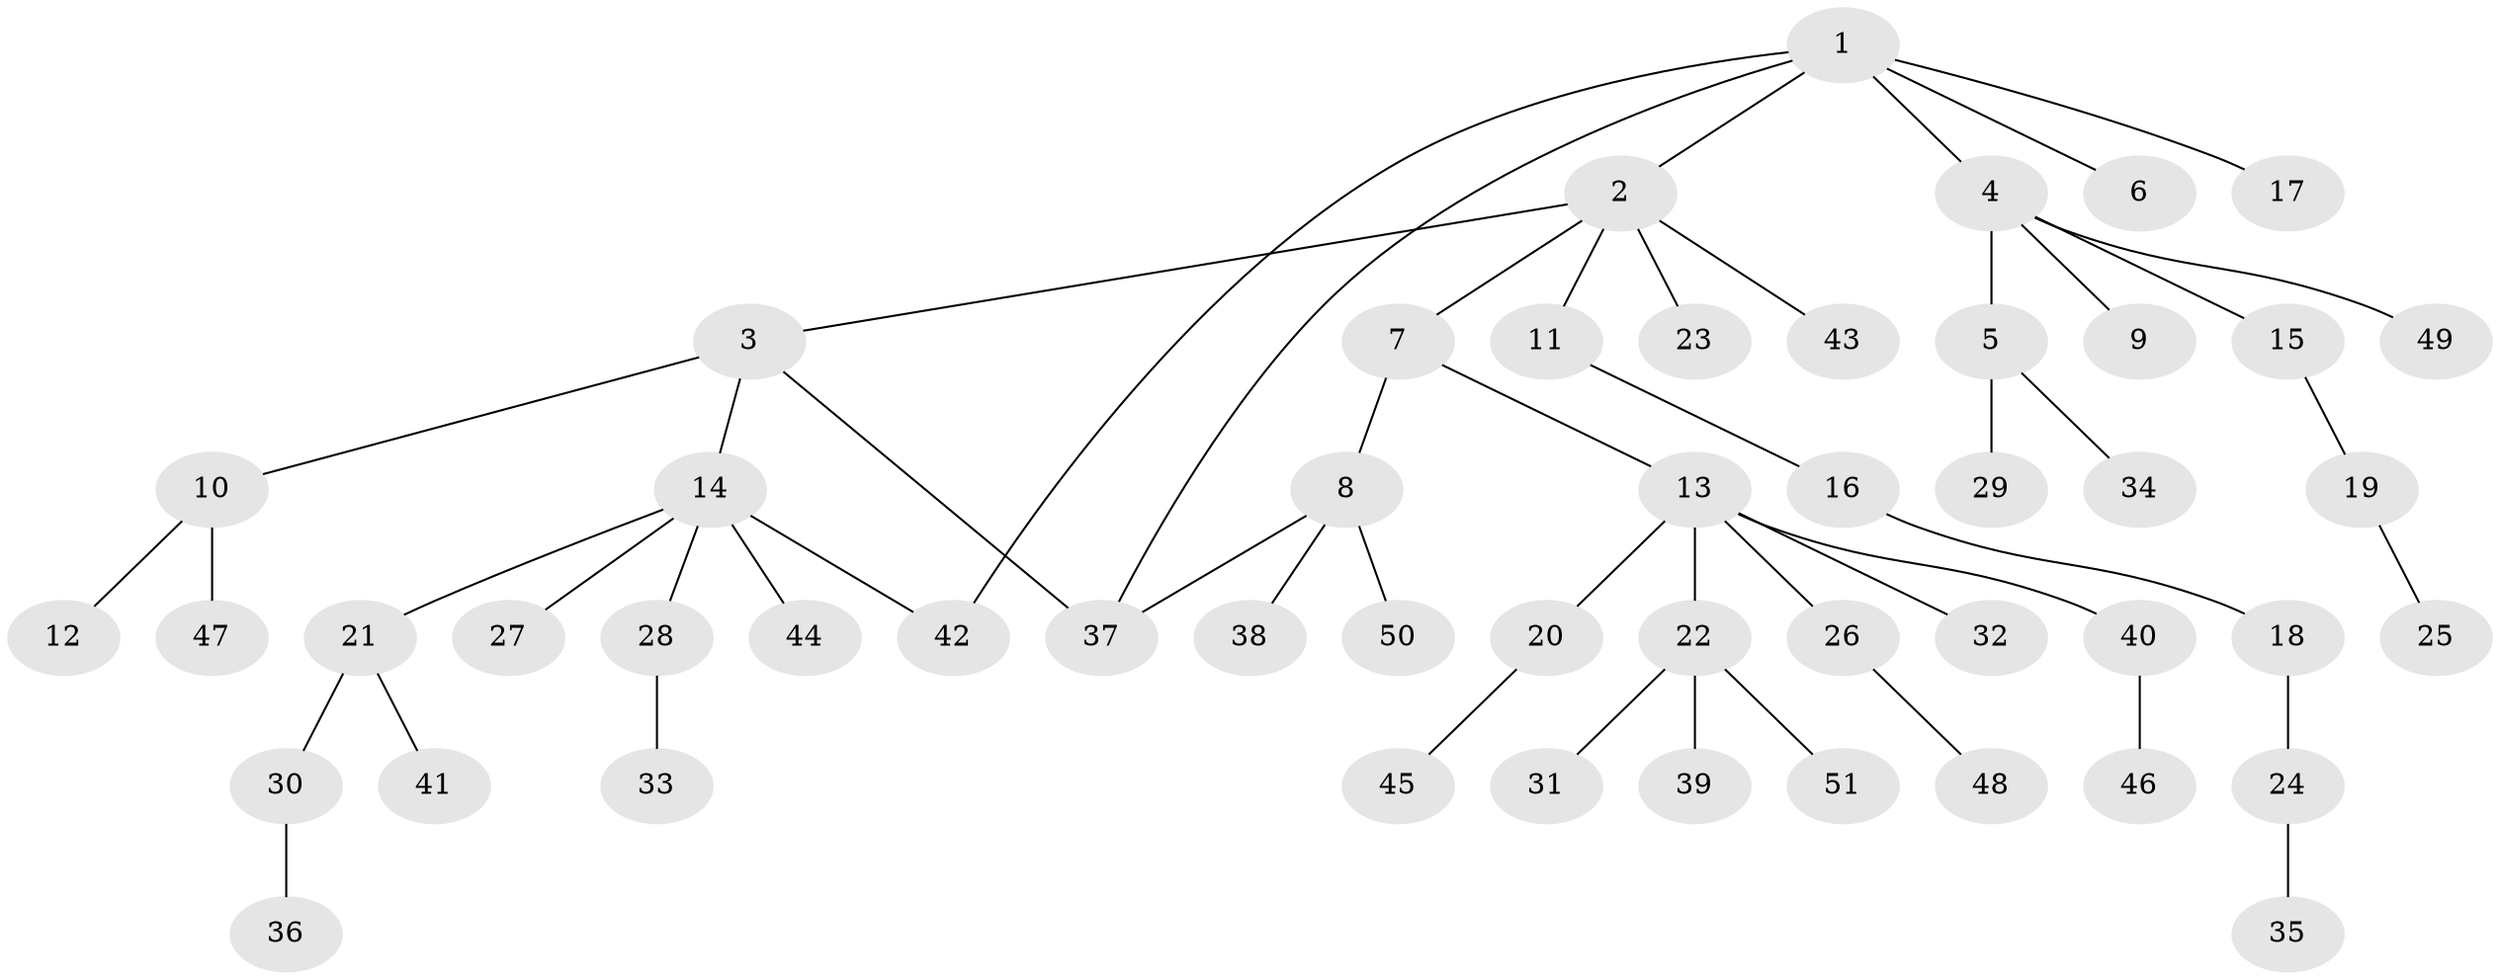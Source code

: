 // Generated by graph-tools (version 1.1) at 2025/25/03/09/25 03:25:31]
// undirected, 51 vertices, 53 edges
graph export_dot {
graph [start="1"]
  node [color=gray90,style=filled];
  1;
  2;
  3;
  4;
  5;
  6;
  7;
  8;
  9;
  10;
  11;
  12;
  13;
  14;
  15;
  16;
  17;
  18;
  19;
  20;
  21;
  22;
  23;
  24;
  25;
  26;
  27;
  28;
  29;
  30;
  31;
  32;
  33;
  34;
  35;
  36;
  37;
  38;
  39;
  40;
  41;
  42;
  43;
  44;
  45;
  46;
  47;
  48;
  49;
  50;
  51;
  1 -- 2;
  1 -- 4;
  1 -- 6;
  1 -- 17;
  1 -- 42;
  1 -- 37;
  2 -- 3;
  2 -- 7;
  2 -- 11;
  2 -- 23;
  2 -- 43;
  3 -- 10;
  3 -- 14;
  3 -- 37;
  4 -- 5;
  4 -- 9;
  4 -- 15;
  4 -- 49;
  5 -- 29;
  5 -- 34;
  7 -- 8;
  7 -- 13;
  8 -- 38;
  8 -- 50;
  8 -- 37;
  10 -- 12;
  10 -- 47;
  11 -- 16;
  13 -- 20;
  13 -- 22;
  13 -- 26;
  13 -- 32;
  13 -- 40;
  14 -- 21;
  14 -- 27;
  14 -- 28;
  14 -- 42;
  14 -- 44;
  15 -- 19;
  16 -- 18;
  18 -- 24;
  19 -- 25;
  20 -- 45;
  21 -- 30;
  21 -- 41;
  22 -- 31;
  22 -- 39;
  22 -- 51;
  24 -- 35;
  26 -- 48;
  28 -- 33;
  30 -- 36;
  40 -- 46;
}
